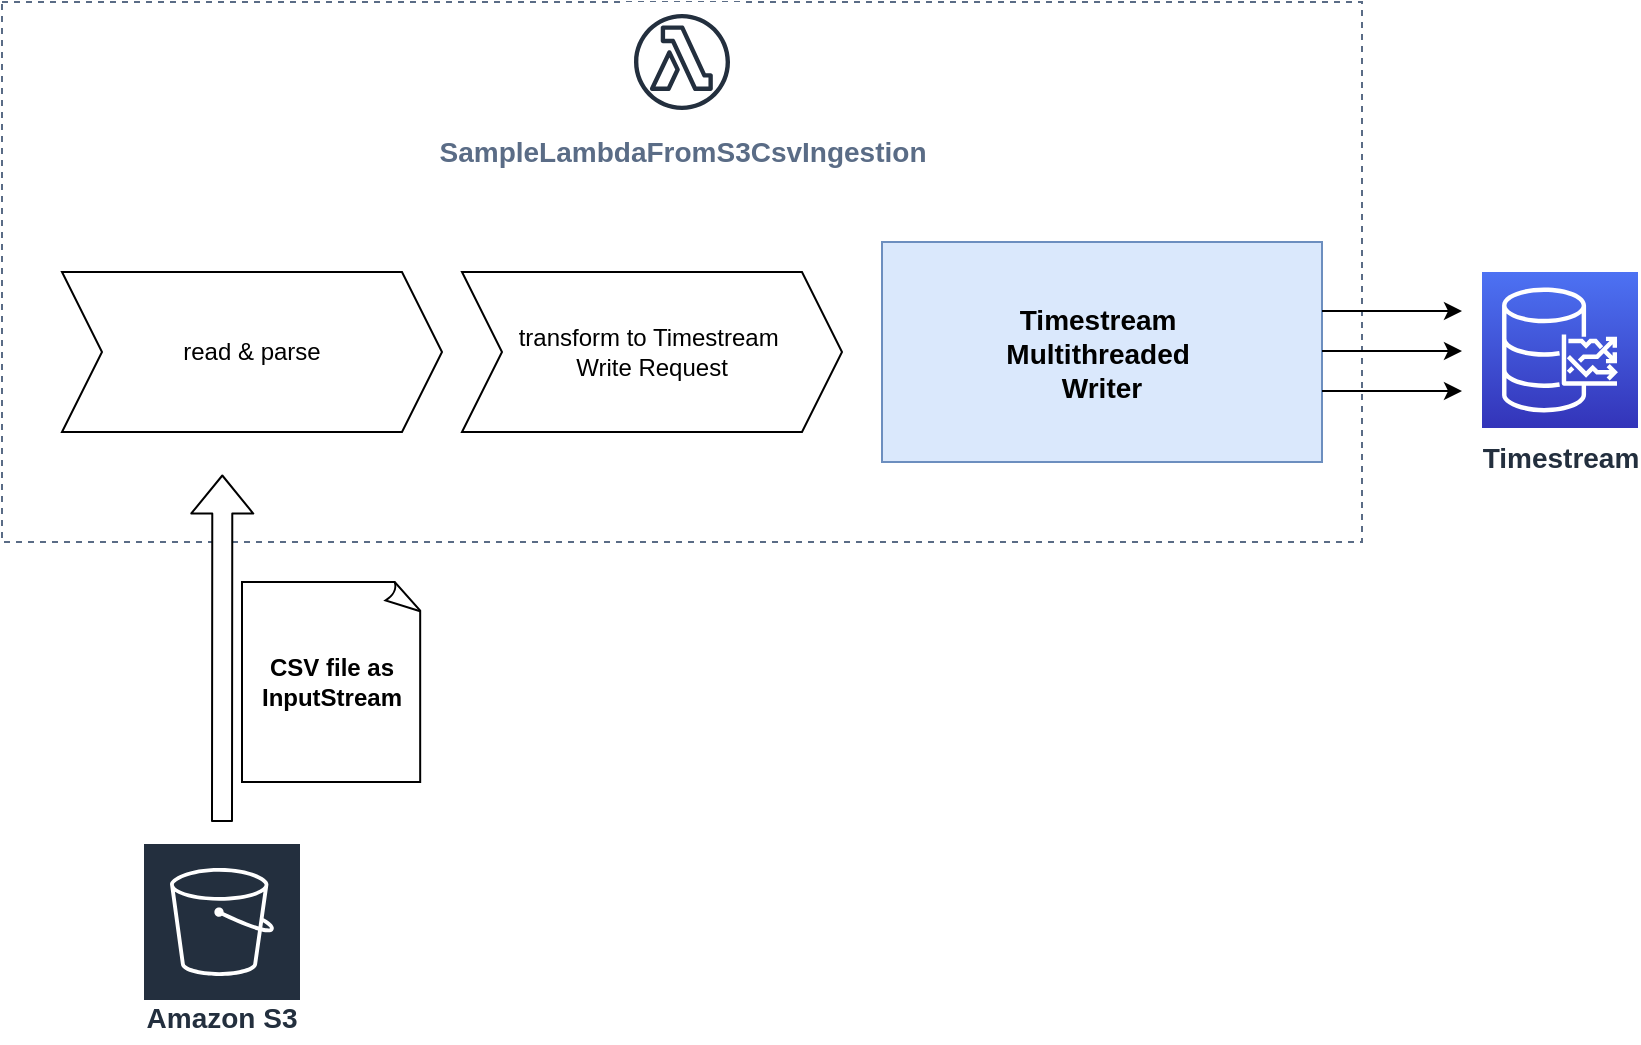 <mxfile version="13.4.5" type="device"><diagram id="yAcQt0035hxbN7_EttZ_" name="Page-1"><mxGraphModel dx="1038" dy="607" grid="1" gridSize="10" guides="1" tooltips="1" connect="1" arrows="1" fold="1" page="1" pageScale="1" pageWidth="850" pageHeight="1100" math="0" shadow="0"><root><mxCell id="0"/><mxCell id="1" parent="0"/><mxCell id="WnmYToD1jBUSpqF19ni8-1" value="&lt;b&gt;&lt;font style=&quot;font-size: 14px&quot;&gt;Timestream&lt;/font&gt;&lt;/b&gt;" style="outlineConnect=0;fontColor=#232F3E;gradientColor=#4D72F3;gradientDirection=north;fillColor=#3334B9;strokeColor=#ffffff;dashed=0;verticalLabelPosition=bottom;verticalAlign=top;align=center;html=1;fontSize=12;fontStyle=0;aspect=fixed;shape=mxgraph.aws4.resourceIcon;resIcon=mxgraph.aws4.timestream;" parent="1" vertex="1"><mxGeometry x="750" y="225" width="78" height="78" as="geometry"/></mxCell><mxCell id="WnmYToD1jBUSpqF19ni8-3" value="&lt;b&gt;&lt;font style=&quot;font-size: 12px&quot;&gt;CSV file as InputStream&lt;/font&gt;&lt;/b&gt;" style="whiteSpace=wrap;html=1;shape=mxgraph.basic.document" parent="1" vertex="1"><mxGeometry x="130" y="380" width="90" height="100" as="geometry"/></mxCell><mxCell id="WnmYToD1jBUSpqF19ni8-4" value="" style="fillColor=none;strokeColor=#5A6C86;dashed=1;verticalAlign=top;fontStyle=1;fontColor=#5A6C86;fontSize=14;" parent="1" vertex="1"><mxGeometry x="10" y="90" width="680" height="270" as="geometry"/></mxCell><mxCell id="WnmYToD1jBUSpqF19ni8-7" value="Timestream &#10;Multithreaded &#10;Writer" style="fillColor=#dae8fc;strokeColor=#6c8ebf;dashed=0;verticalAlign=middle;fontStyle=1;fontSize=14;" parent="1" vertex="1"><mxGeometry x="450" y="210" width="220" height="110" as="geometry"/></mxCell><mxCell id="WnmYToD1jBUSpqF19ni8-8" value="read &amp;amp; parse" style="shape=step;perimeter=stepPerimeter;whiteSpace=wrap;html=1;fixedSize=1;" parent="1" vertex="1"><mxGeometry x="40" y="225" width="190" height="80" as="geometry"/></mxCell><mxCell id="WnmYToD1jBUSpqF19ni8-9" value="transform to Timestream&amp;nbsp;&lt;div&gt;&lt;/div&gt;Write Request" style="shape=step;perimeter=stepPerimeter;whiteSpace=wrap;html=1;fixedSize=1;" parent="1" vertex="1"><mxGeometry x="240" y="225" width="190" height="80" as="geometry"/></mxCell><mxCell id="WnmYToD1jBUSpqF19ni8-10" value="" style="endArrow=classic;html=1;fontSize=14;" parent="1" edge="1"><mxGeometry width="50" height="50" relative="1" as="geometry"><mxPoint x="670" y="244.5" as="sourcePoint"/><mxPoint x="740" y="244.5" as="targetPoint"/></mxGeometry></mxCell><mxCell id="WnmYToD1jBUSpqF19ni8-11" value="" style="endArrow=classic;html=1;fontSize=14;" parent="1" edge="1"><mxGeometry width="50" height="50" relative="1" as="geometry"><mxPoint x="670" y="264.5" as="sourcePoint"/><mxPoint x="740" y="264.5" as="targetPoint"/></mxGeometry></mxCell><mxCell id="WnmYToD1jBUSpqF19ni8-12" value="" style="endArrow=classic;html=1;fontSize=14;" parent="1" edge="1"><mxGeometry width="50" height="50" relative="1" as="geometry"><mxPoint x="670" y="284.5" as="sourcePoint"/><mxPoint x="740" y="284.5" as="targetPoint"/></mxGeometry></mxCell><mxCell id="xBmnYBFS3DSAsYuTXLxq-2" value="&lt;font style=&quot;font-size: 14px&quot;&gt;Amazon S3&lt;/font&gt;" style="outlineConnect=0;fontColor=#232F3E;gradientColor=none;strokeColor=#ffffff;fillColor=#232F3E;dashed=0;verticalLabelPosition=middle;verticalAlign=bottom;align=center;html=1;whiteSpace=wrap;fontSize=10;fontStyle=1;spacing=3;shape=mxgraph.aws4.productIcon;prIcon=mxgraph.aws4.s3;" parent="1" vertex="1"><mxGeometry x="80" y="510" width="80" height="100" as="geometry"/></mxCell><mxCell id="xBmnYBFS3DSAsYuTXLxq-4" value="&lt;span style=&quot;color: rgb(90 , 108 , 134) ; font-size: 14px ; font-weight: 700&quot;&gt;SampleLambdaFromS3CsvIngestion&lt;/span&gt;" style="outlineConnect=0;fontColor=#232F3E;gradientColor=none;strokeColor=#232F3E;fillColor=#ffffff;dashed=0;verticalLabelPosition=bottom;verticalAlign=top;align=center;html=1;fontSize=12;fontStyle=0;aspect=fixed;shape=mxgraph.aws4.resourceIcon;resIcon=mxgraph.aws4.lambda_function;" parent="1" vertex="1"><mxGeometry x="320" y="90" width="60" height="60" as="geometry"/></mxCell><mxCell id="xBmnYBFS3DSAsYuTXLxq-3" value="" style="shape=flexArrow;endArrow=classic;html=1;entryX=0.162;entryY=0.875;entryDx=0;entryDy=0;entryPerimeter=0;fillColor=#ffffff;shadow=0;" parent="1" target="WnmYToD1jBUSpqF19ni8-4" edge="1"><mxGeometry width="50" height="50" relative="1" as="geometry"><mxPoint x="120" y="500" as="sourcePoint"/><mxPoint x="120" y="380" as="targetPoint"/></mxGeometry></mxCell></root></mxGraphModel></diagram></mxfile>